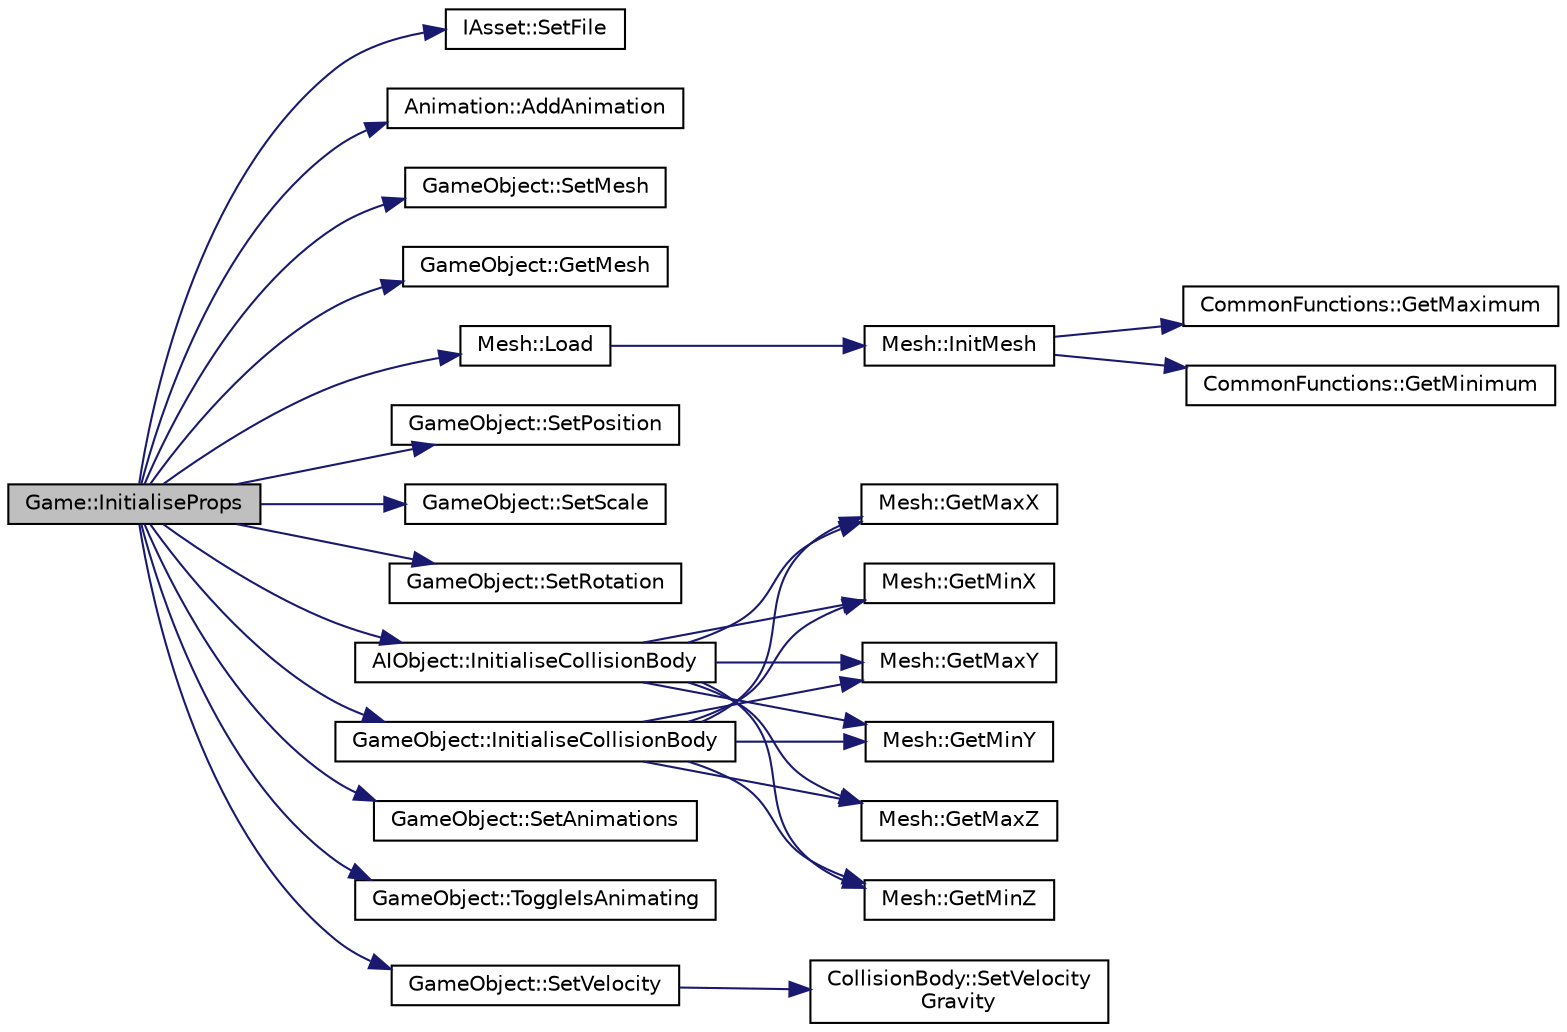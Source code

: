 digraph "Game::InitialiseProps"
{
  edge [fontname="Helvetica",fontsize="10",labelfontname="Helvetica",labelfontsize="10"];
  node [fontname="Helvetica",fontsize="10",shape=record];
  rankdir="LR";
  Node1 [label="Game::InitialiseProps",height=0.2,width=0.4,color="black", fillcolor="grey75", style="filled" fontcolor="black"];
  Node1 -> Node2 [color="midnightblue",fontsize="10",style="solid",fontname="Helvetica"];
  Node2 [label="IAsset::SetFile",height=0.2,width=0.4,color="black", fillcolor="white", style="filled",URL="$class_i_asset.html#a34bd6e63faee83da593580e1f003df3c"];
  Node1 -> Node3 [color="midnightblue",fontsize="10",style="solid",fontname="Helvetica"];
  Node3 [label="Animation::AddAnimation",height=0.2,width=0.4,color="black", fillcolor="white", style="filled",URL="$class_animation.html#a6705e53aa0e95b58a64aee1e608a3770",tooltip="Adds a keyframe of TYPE walk/attack to the animation buffer. "];
  Node1 -> Node4 [color="midnightblue",fontsize="10",style="solid",fontname="Helvetica"];
  Node4 [label="GameObject::SetMesh",height=0.2,width=0.4,color="black", fillcolor="white", style="filled",URL="$class_game_object.html#a481afcc354b53a60a4e0c7d8d4403b63",tooltip="sets the model mesh for the object "];
  Node1 -> Node5 [color="midnightblue",fontsize="10",style="solid",fontname="Helvetica"];
  Node5 [label="GameObject::GetMesh",height=0.2,width=0.4,color="black", fillcolor="white", style="filled",URL="$class_game_object.html#a1864a04cc2a7deff301df47fcb7809c8",tooltip="returns the object mesh "];
  Node1 -> Node6 [color="midnightblue",fontsize="10",style="solid",fontname="Helvetica"];
  Node6 [label="Mesh::Load",height=0.2,width=0.4,color="black", fillcolor="white", style="filled",URL="$class_mesh.html#a39aa5a5fba286b409b3c8b7f1fe5e8e0",tooltip="Loads this object. "];
  Node6 -> Node7 [color="midnightblue",fontsize="10",style="solid",fontname="Helvetica"];
  Node7 [label="Mesh::InitMesh",height=0.2,width=0.4,color="black", fillcolor="white", style="filled",URL="$class_mesh.html#a21600d9160af57a96ab757ad61a37fd1",tooltip="Initialises the mesh. "];
  Node7 -> Node8 [color="midnightblue",fontsize="10",style="solid",fontname="Helvetica"];
  Node8 [label="CommonFunctions::GetMaximum",height=0.2,width=0.4,color="black", fillcolor="white", style="filled",URL="$namespace_common_functions.html#ab20b178d21f9fb7845ab5102b909ddad"];
  Node7 -> Node9 [color="midnightblue",fontsize="10",style="solid",fontname="Helvetica"];
  Node9 [label="CommonFunctions::GetMinimum",height=0.2,width=0.4,color="black", fillcolor="white", style="filled",URL="$namespace_common_functions.html#a6400685015e224d7c3c52f31b6006d3d"];
  Node1 -> Node10 [color="midnightblue",fontsize="10",style="solid",fontname="Helvetica"];
  Node10 [label="GameObject::SetPosition",height=0.2,width=0.4,color="black", fillcolor="white", style="filled",URL="$class_game_object.html#ae97940df0c9b96bef3dfbe341de9baad",tooltip="sets the position of the object "];
  Node1 -> Node11 [color="midnightblue",fontsize="10",style="solid",fontname="Helvetica"];
  Node11 [label="GameObject::SetScale",height=0.2,width=0.4,color="black", fillcolor="white", style="filled",URL="$class_game_object.html#a0bae608151bb98f8f0a7e10ecf00bf9d",tooltip="sets the scale of the object "];
  Node1 -> Node12 [color="midnightblue",fontsize="10",style="solid",fontname="Helvetica"];
  Node12 [label="GameObject::SetRotation",height=0.2,width=0.4,color="black", fillcolor="white", style="filled",URL="$class_game_object.html#a7758b936f99fdfb1cb3765351ba74aea",tooltip="sets the rotation of the object "];
  Node1 -> Node13 [color="midnightblue",fontsize="10",style="solid",fontname="Helvetica"];
  Node13 [label="GameObject::InitialiseCollisionBody",height=0.2,width=0.4,color="black", fillcolor="white", style="filled",URL="$class_game_object.html#afaed6252a2605d7c08245bcd1ab42916",tooltip="intialises the collision body for this object "];
  Node13 -> Node14 [color="midnightblue",fontsize="10",style="solid",fontname="Helvetica"];
  Node14 [label="Mesh::GetMaxX",height=0.2,width=0.4,color="black", fillcolor="white", style="filled",URL="$class_mesh.html#a404194796c981c80c92061719602dab6",tooltip="Gets maximum x coordinate. "];
  Node13 -> Node15 [color="midnightblue",fontsize="10",style="solid",fontname="Helvetica"];
  Node15 [label="Mesh::GetMinX",height=0.2,width=0.4,color="black", fillcolor="white", style="filled",URL="$class_mesh.html#a07b7707f1d9490715cca3f533c15094a",tooltip="Gets minimum x coordinate. "];
  Node13 -> Node16 [color="midnightblue",fontsize="10",style="solid",fontname="Helvetica"];
  Node16 [label="Mesh::GetMaxY",height=0.2,width=0.4,color="black", fillcolor="white", style="filled",URL="$class_mesh.html#a39f83e1ecee367f6e96e143df2f25838",tooltip="Gets maximum y coordinate. "];
  Node13 -> Node17 [color="midnightblue",fontsize="10",style="solid",fontname="Helvetica"];
  Node17 [label="Mesh::GetMinY",height=0.2,width=0.4,color="black", fillcolor="white", style="filled",URL="$class_mesh.html#aa0a8969c6e66db94d787ccd285893e9c",tooltip="Gets minimum y coordinate. "];
  Node13 -> Node18 [color="midnightblue",fontsize="10",style="solid",fontname="Helvetica"];
  Node18 [label="Mesh::GetMaxZ",height=0.2,width=0.4,color="black", fillcolor="white", style="filled",URL="$class_mesh.html#adda111a94cbc004abba3201d856b118a",tooltip="Gets maximum z coordinate. "];
  Node13 -> Node19 [color="midnightblue",fontsize="10",style="solid",fontname="Helvetica"];
  Node19 [label="Mesh::GetMinZ",height=0.2,width=0.4,color="black", fillcolor="white", style="filled",URL="$class_mesh.html#a0dc85842f3e0578bfd3041d32986b680",tooltip="Gets minimum z coordinate. "];
  Node1 -> Node20 [color="midnightblue",fontsize="10",style="solid",fontname="Helvetica"];
  Node20 [label="GameObject::SetAnimations",height=0.2,width=0.4,color="black", fillcolor="white", style="filled",URL="$class_game_object.html#ad3c85909697f544e28ca0a472839f097",tooltip="sets the animation for the object "];
  Node1 -> Node21 [color="midnightblue",fontsize="10",style="solid",fontname="Helvetica"];
  Node21 [label="GameObject::ToggleIsAnimating",height=0.2,width=0.4,color="black", fillcolor="white", style="filled",URL="$class_game_object.html#a49f6c4255a159b0c536069dd2aca4c28",tooltip="toggles the animating bool "];
  Node1 -> Node22 [color="midnightblue",fontsize="10",style="solid",fontname="Helvetica"];
  Node22 [label="AIObject::InitialiseCollisionBody",height=0.2,width=0.4,color="black", fillcolor="white", style="filled",URL="$class_a_i_object.html#a3964052cff99d93aac0c71da971a2599",tooltip="intialises the collision body for this object "];
  Node22 -> Node14 [color="midnightblue",fontsize="10",style="solid",fontname="Helvetica"];
  Node22 -> Node15 [color="midnightblue",fontsize="10",style="solid",fontname="Helvetica"];
  Node22 -> Node16 [color="midnightblue",fontsize="10",style="solid",fontname="Helvetica"];
  Node22 -> Node17 [color="midnightblue",fontsize="10",style="solid",fontname="Helvetica"];
  Node22 -> Node18 [color="midnightblue",fontsize="10",style="solid",fontname="Helvetica"];
  Node22 -> Node19 [color="midnightblue",fontsize="10",style="solid",fontname="Helvetica"];
  Node1 -> Node23 [color="midnightblue",fontsize="10",style="solid",fontname="Helvetica"];
  Node23 [label="GameObject::SetVelocity",height=0.2,width=0.4,color="black", fillcolor="white", style="filled",URL="$class_game_object.html#a749e43ce7e4fd678f8365d529a07155d",tooltip="sets velocity of object "];
  Node23 -> Node24 [color="midnightblue",fontsize="10",style="solid",fontname="Helvetica"];
  Node24 [label="CollisionBody::SetVelocity\lGravity",height=0.2,width=0.4,color="black", fillcolor="white", style="filled",URL="$class_collision_body.html#ab62d97f8aa617cdc27a9e1a6d036ccb2"];
}
